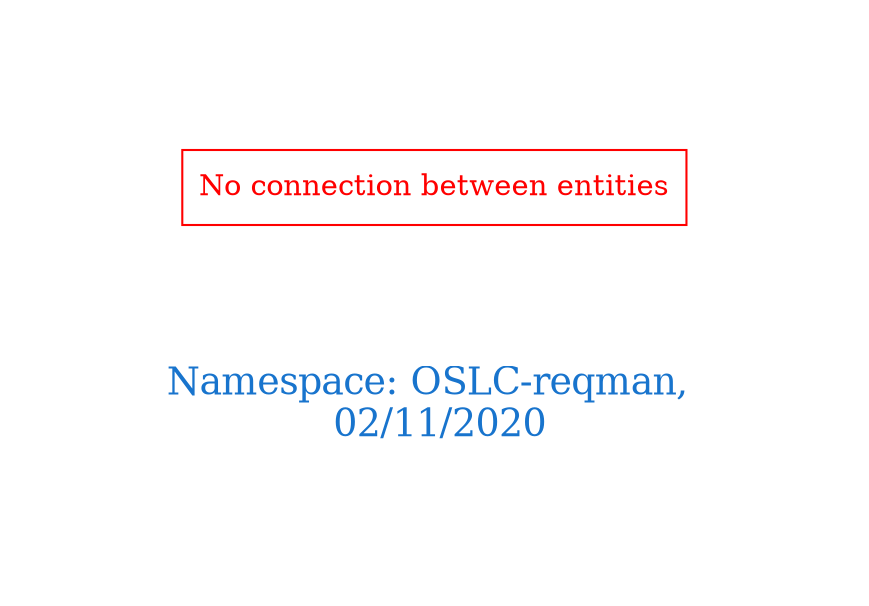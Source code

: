 digraph OGIT_ontology {
 graph [ rankdir= LR,pad=1 
fontsize = 18,
fontcolor= dodgerblue3,label = "\n\n\nNamespace: OSLC-reqman, \n 02/11/2020"];
node[shape=polygon];
edge [  color="gray81"];

"No connection between entities" [fontcolor = "red",color="red", shape="polygon"]
}
